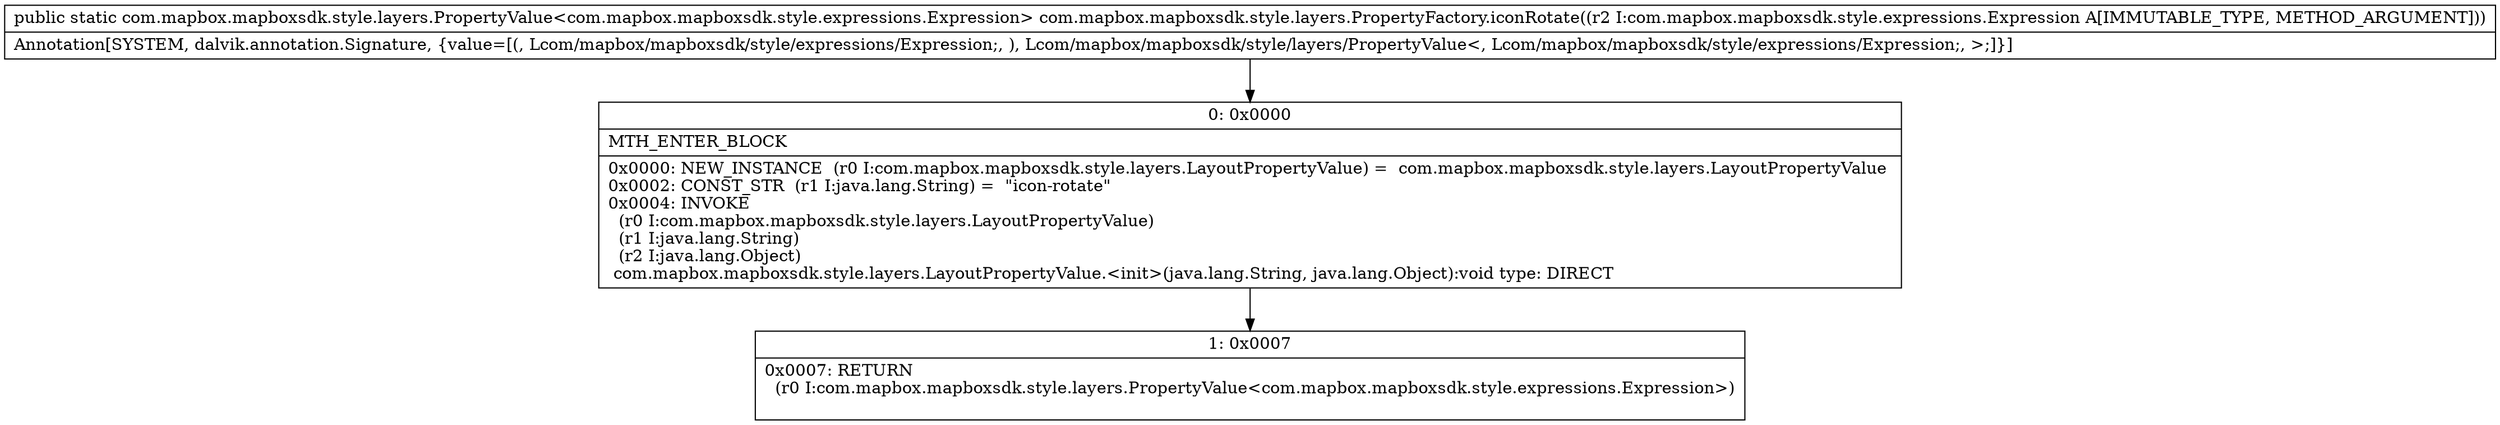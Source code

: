 digraph "CFG forcom.mapbox.mapboxsdk.style.layers.PropertyFactory.iconRotate(Lcom\/mapbox\/mapboxsdk\/style\/expressions\/Expression;)Lcom\/mapbox\/mapboxsdk\/style\/layers\/PropertyValue;" {
Node_0 [shape=record,label="{0\:\ 0x0000|MTH_ENTER_BLOCK\l|0x0000: NEW_INSTANCE  (r0 I:com.mapbox.mapboxsdk.style.layers.LayoutPropertyValue) =  com.mapbox.mapboxsdk.style.layers.LayoutPropertyValue \l0x0002: CONST_STR  (r1 I:java.lang.String) =  \"icon\-rotate\" \l0x0004: INVOKE  \l  (r0 I:com.mapbox.mapboxsdk.style.layers.LayoutPropertyValue)\l  (r1 I:java.lang.String)\l  (r2 I:java.lang.Object)\l com.mapbox.mapboxsdk.style.layers.LayoutPropertyValue.\<init\>(java.lang.String, java.lang.Object):void type: DIRECT \l}"];
Node_1 [shape=record,label="{1\:\ 0x0007|0x0007: RETURN  \l  (r0 I:com.mapbox.mapboxsdk.style.layers.PropertyValue\<com.mapbox.mapboxsdk.style.expressions.Expression\>)\l \l}"];
MethodNode[shape=record,label="{public static com.mapbox.mapboxsdk.style.layers.PropertyValue\<com.mapbox.mapboxsdk.style.expressions.Expression\> com.mapbox.mapboxsdk.style.layers.PropertyFactory.iconRotate((r2 I:com.mapbox.mapboxsdk.style.expressions.Expression A[IMMUTABLE_TYPE, METHOD_ARGUMENT]))  | Annotation[SYSTEM, dalvik.annotation.Signature, \{value=[(, Lcom\/mapbox\/mapboxsdk\/style\/expressions\/Expression;, ), Lcom\/mapbox\/mapboxsdk\/style\/layers\/PropertyValue\<, Lcom\/mapbox\/mapboxsdk\/style\/expressions\/Expression;, \>;]\}]\l}"];
MethodNode -> Node_0;
Node_0 -> Node_1;
}

